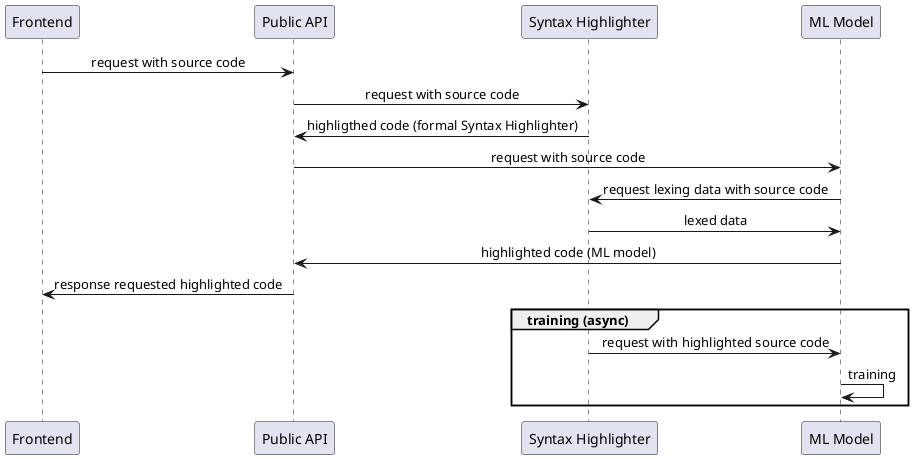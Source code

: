 @startuml

skinparam defaultFontName Helvetica Neue
skinparam defaultTextAlignment center

participant "Frontend" as front
participant "Public API" as PAPI
participant "Syntax Highlighter" as SH
participant "ML Model" as ML

front -> PAPI: request with source code

PAPI -> SH: request with source code
PAPI <- SH: highligthed code (formal Syntax Highlighter)

PAPI -> ML: request with source code
SH <- ML: request lexing data with source code
SH -> ML: lexed data
PAPI <- ML: highlighted code (ML model)

front <- PAPI: response requested highlighted code

group training (async)
SH -> ML: request with highlighted source code
ML -> ML: training
end

@enduml